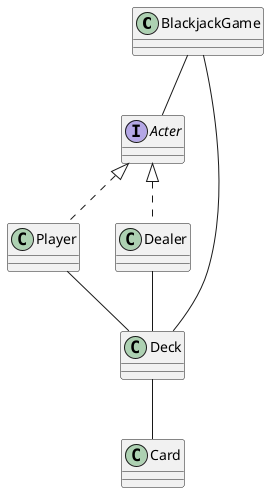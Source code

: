 @startuml blackjack

BlackjackGame -- Acter
BlackjackGame -- Deck
Acter <|.. Player
Acter <|.. Dealer
Player -- Deck
Dealer -- Deck
Deck -- Card

skinparam classAttributeIconSize 0

class BlackjackGame {
}

interface Acter {
}

class Player {
}

class Dealer {
}

class Deck {
}

class Card {
}

@enduml
